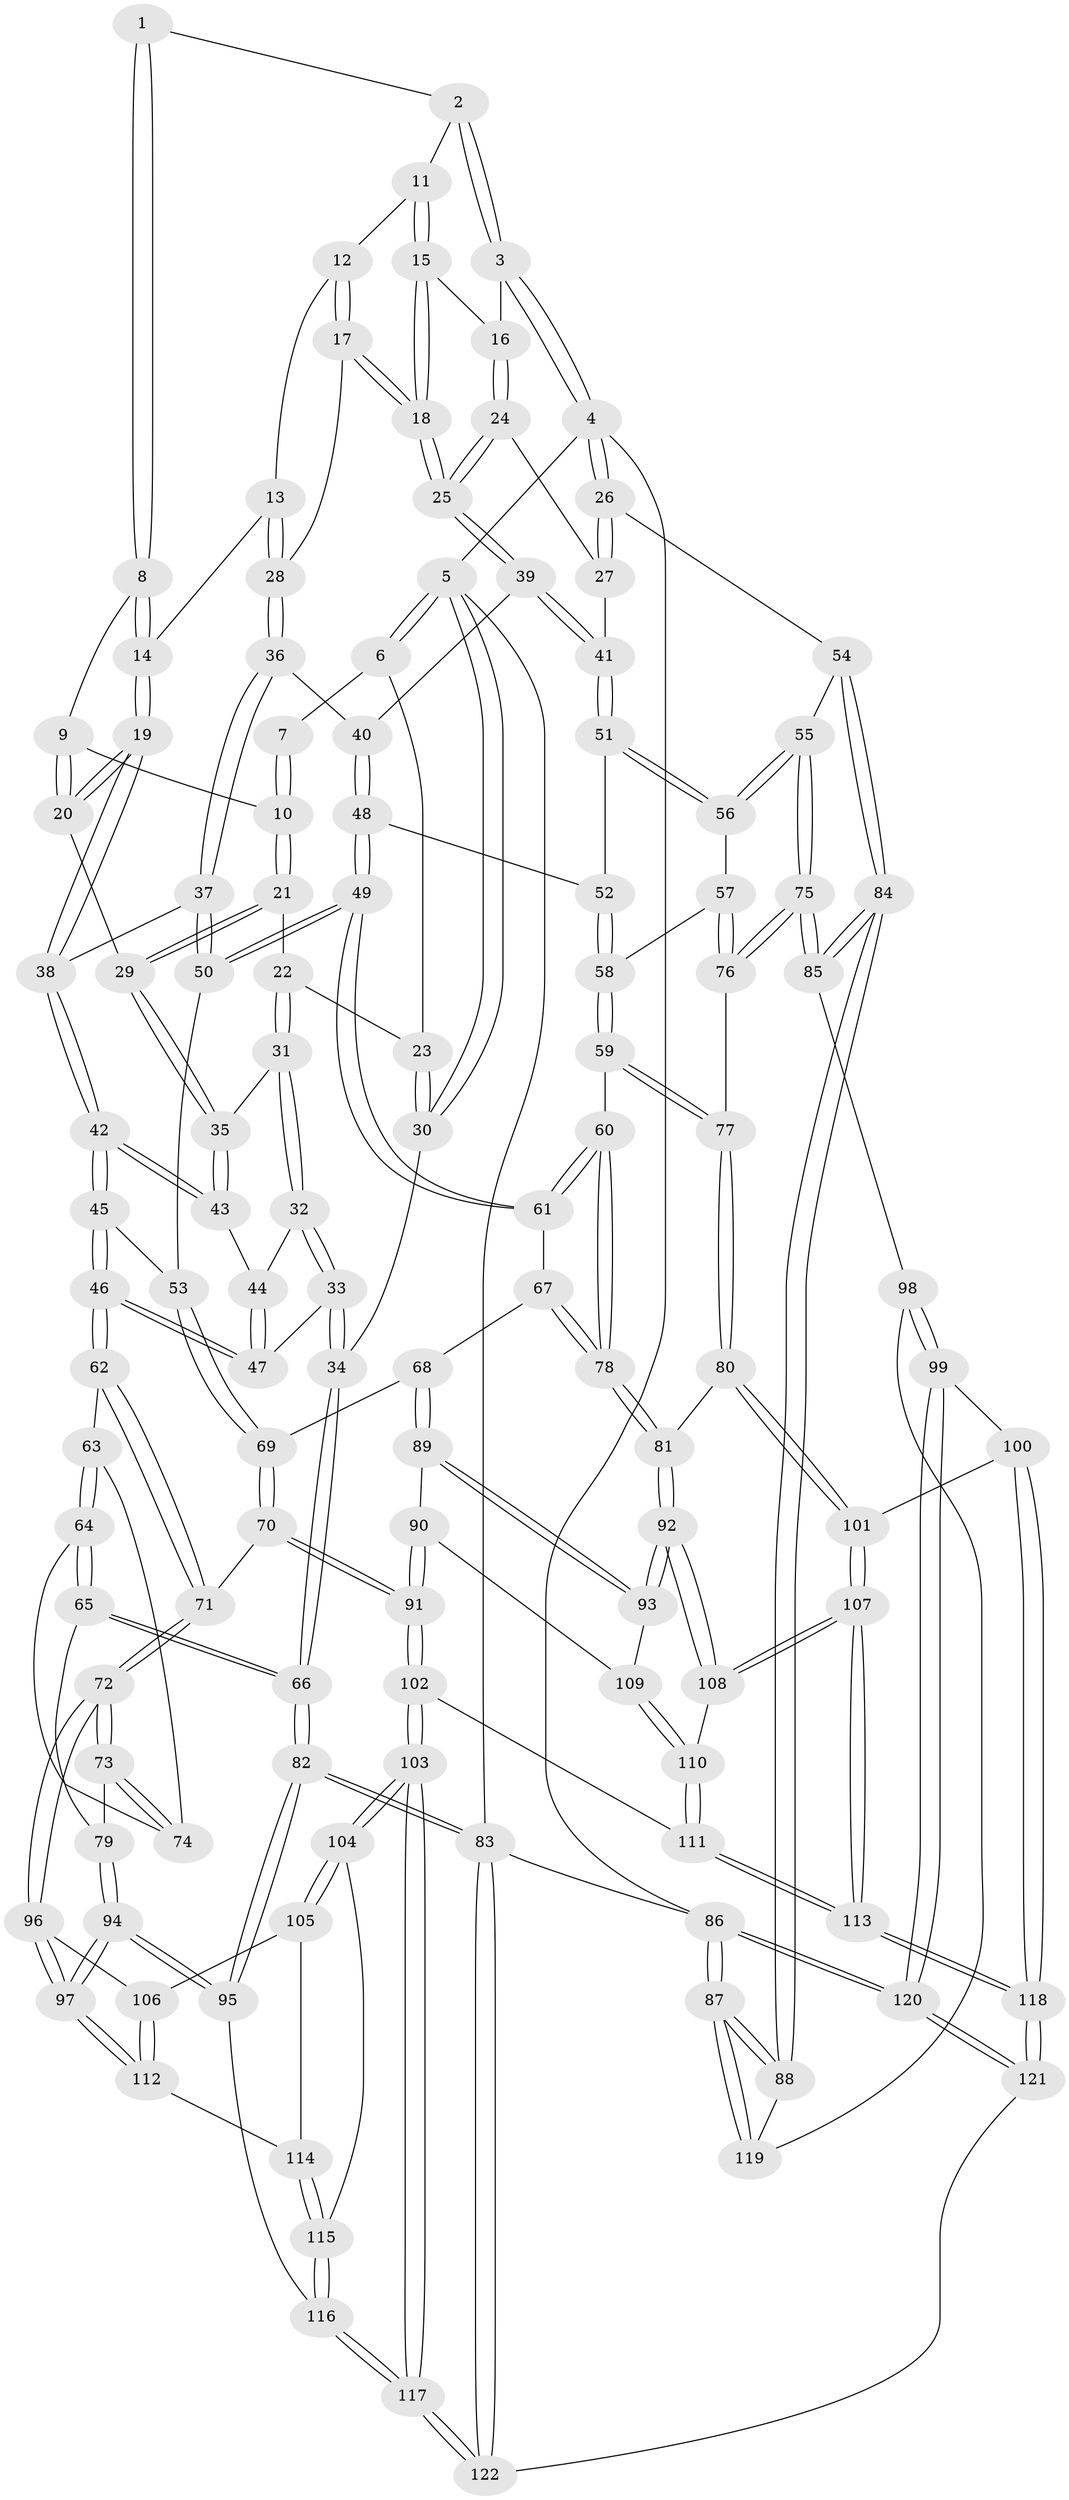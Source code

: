 // Generated by graph-tools (version 1.1) at 2025/17/03/09/25 04:17:21]
// undirected, 122 vertices, 302 edges
graph export_dot {
graph [start="1"]
  node [color=gray90,style=filled];
  1 [pos="+0.42943131575450577+0"];
  2 [pos="+0.5456623420303061+0"];
  3 [pos="+1+0"];
  4 [pos="+1+0"];
  5 [pos="+0+0"];
  6 [pos="+0+0"];
  7 [pos="+0.1383657311544667+0"];
  8 [pos="+0.3945506455584187+0"];
  9 [pos="+0.3230424856980738+0.06535212249242131"];
  10 [pos="+0.232866381235517+0.1314557111418344"];
  11 [pos="+0.5559437870721099+0"];
  12 [pos="+0.5660995774970984+0"];
  13 [pos="+0.5264111110461551+0.1500394279040707"];
  14 [pos="+0.42444179331090903+0.1755347219098265"];
  15 [pos="+0.7981803989271861+0.09114329738690445"];
  16 [pos="+0.8477483887659888+0.0808991561104521"];
  17 [pos="+0.6876918240115781+0.18385337633013654"];
  18 [pos="+0.6933654093721271+0.18601820133323368"];
  19 [pos="+0.3799417461179107+0.2544488674538788"];
  20 [pos="+0.35832463321388425+0.2459512471145456"];
  21 [pos="+0.22010669423835938+0.15823909923227816"];
  22 [pos="+0.13911467785285897+0.15654372502618735"];
  23 [pos="+0.10969255521860086+0.139412986384349"];
  24 [pos="+0.9080229679915974+0.17781567991906988"];
  25 [pos="+0.7278761754978804+0.2481020014193841"];
  26 [pos="+1+0.2658364728239481"];
  27 [pos="+0.9310139766191862+0.1964969591494272"];
  28 [pos="+0.5850233264802625+0.2115288734294666"];
  29 [pos="+0.2753432739961187+0.22844204144809546"];
  30 [pos="+0+0.3659572079616833"];
  31 [pos="+0.11917203951144928+0.30587336102158136"];
  32 [pos="+0.07429953605321478+0.3327708048786531"];
  33 [pos="+0+0.39926614982820546"];
  34 [pos="+0+0.41224351856818026"];
  35 [pos="+0.20477438406486262+0.3121081873413077"];
  36 [pos="+0.5339352938244295+0.30041416467832877"];
  37 [pos="+0.4427870007705145+0.3329449721974016"];
  38 [pos="+0.4140764519246884+0.31825360278575326"];
  39 [pos="+0.7441189390376287+0.3298823359715475"];
  40 [pos="+0.6329437229273238+0.356713052094849"];
  41 [pos="+0.7916400730646951+0.3739265465852033"];
  42 [pos="+0.2818557466928759+0.42926767734285776"];
  43 [pos="+0.2089779810935974+0.32314942376356254"];
  44 [pos="+0.17349716275748142+0.3903858776174028"];
  45 [pos="+0.25218288425565005+0.5127601830353521"];
  46 [pos="+0.24790859850034827+0.5163502652228821"];
  47 [pos="+0.1831724935388201+0.4794848476148489"];
  48 [pos="+0.5825518693010818+0.49927493730694633"];
  49 [pos="+0.5229697482560217+0.5178600403571533"];
  50 [pos="+0.49806620102081745+0.5013023475912235"];
  51 [pos="+0.8052025800624224+0.40136098287530564"];
  52 [pos="+0.6646959236787781+0.5144367025273905"];
  53 [pos="+0.41239046799553963+0.5265940550529857"];
  54 [pos="+1+0.46004320892683853"];
  55 [pos="+1+0.47540470184953537"];
  56 [pos="+0.9220178194510559+0.4810101876630035"];
  57 [pos="+0.8444839705005804+0.5883816468438131"];
  58 [pos="+0.718786860349658+0.6194912983726524"];
  59 [pos="+0.7078144475714114+0.640576002587383"];
  60 [pos="+0.6749373544124251+0.6630637428074619"];
  61 [pos="+0.5255303801687732+0.5716215099219862"];
  62 [pos="+0.24788694629623614+0.5164453962855365"];
  63 [pos="+0.12181199293201768+0.5675815669767666"];
  64 [pos="+0+0.5642783761338621"];
  65 [pos="+0+0.5453745657984584"];
  66 [pos="+0+0.49994524281321223"];
  67 [pos="+0.5127156507433477+0.6193565400871467"];
  68 [pos="+0.47186729397592414+0.6818023586731187"];
  69 [pos="+0.37477255019171984+0.6776832886964287"];
  70 [pos="+0.2902723351875585+0.7050437635541638"];
  71 [pos="+0.2533393959968245+0.6896538741291771"];
  72 [pos="+0.22791858326525202+0.7033787378491945"];
  73 [pos="+0.16687658372109435+0.6957123007277879"];
  74 [pos="+0.12130655998264898+0.6555684097864638"];
  75 [pos="+0.8985638287969164+0.7543759543341483"];
  76 [pos="+0.8628700434065859+0.7216665148878693"];
  77 [pos="+0.7782519758309627+0.7365970290628451"];
  78 [pos="+0.6373478685702827+0.7260949755154831"];
  79 [pos="+0.06702473311103886+0.738707565285601"];
  80 [pos="+0.7340360212509296+0.7998340151888667"];
  81 [pos="+0.6304313832223987+0.7620527323061106"];
  82 [pos="+0+0.952922050363058"];
  83 [pos="+0+1"];
  84 [pos="+1+0.7606293212908397"];
  85 [pos="+0.9084356265522853+0.7705999938069286"];
  86 [pos="+1+1"];
  87 [pos="+1+1"];
  88 [pos="+1+0.7960807718260083"];
  89 [pos="+0.493903720432391+0.739061659885616"];
  90 [pos="+0.37330301179769115+0.8090498342850415"];
  91 [pos="+0.3441833092379026+0.8018440300474429"];
  92 [pos="+0.5675307796965361+0.8114750822268496"];
  93 [pos="+0.5383247341734233+0.7888417456987873"];
  94 [pos="+0.02048691658999367+0.8576490580655337"];
  95 [pos="+0+0.8835225940215814"];
  96 [pos="+0.21560152661812082+0.7360881106987676"];
  97 [pos="+0.04218798189290547+0.8617187131589436"];
  98 [pos="+0.8590661334332191+0.9067180447865375"];
  99 [pos="+0.8549444248394418+0.9099963782583537"];
  100 [pos="+0.8092544709812316+0.897257671277836"];
  101 [pos="+0.7685294782233969+0.876632570396324"];
  102 [pos="+0.29046168603662526+0.9549500270281647"];
  103 [pos="+0.2829626299082584+0.9614958198117574"];
  104 [pos="+0.22938782490397466+0.907515609238352"];
  105 [pos="+0.21869971586318757+0.8874754184537929"];
  106 [pos="+0.20155751517495168+0.8347743659671814"];
  107 [pos="+0.5929768345664469+0.9423470719793251"];
  108 [pos="+0.5662141216331145+0.8330126251598772"];
  109 [pos="+0.4023954928651934+0.8306104486991169"];
  110 [pos="+0.4319946513749942+0.8740884238176978"];
  111 [pos="+0.42112335113328186+0.9345243461944819"];
  112 [pos="+0.05360117117730774+0.8667187163282197"];
  113 [pos="+0.5684719856233164+1"];
  114 [pos="+0.07192761940240261+0.8818659619928823"];
  115 [pos="+0.11152663308289607+0.9256488452607977"];
  116 [pos="+0.1383079921944446+1"];
  117 [pos="+0.22584402177497237+1"];
  118 [pos="+0.5802976224218481+1"];
  119 [pos="+0.8815879087482652+0.9088165446336629"];
  120 [pos="+0.8658053686349618+1"];
  121 [pos="+0.5832513684506019+1"];
  122 [pos="+0.2231291738595723+1"];
  1 -- 2;
  1 -- 8;
  1 -- 8;
  2 -- 3;
  2 -- 3;
  2 -- 11;
  3 -- 4;
  3 -- 4;
  3 -- 16;
  4 -- 5;
  4 -- 26;
  4 -- 26;
  4 -- 86;
  5 -- 6;
  5 -- 6;
  5 -- 30;
  5 -- 30;
  5 -- 83;
  6 -- 7;
  6 -- 23;
  7 -- 10;
  7 -- 10;
  8 -- 9;
  8 -- 14;
  8 -- 14;
  9 -- 10;
  9 -- 20;
  9 -- 20;
  10 -- 21;
  10 -- 21;
  11 -- 12;
  11 -- 15;
  11 -- 15;
  12 -- 13;
  12 -- 17;
  12 -- 17;
  13 -- 14;
  13 -- 28;
  13 -- 28;
  14 -- 19;
  14 -- 19;
  15 -- 16;
  15 -- 18;
  15 -- 18;
  16 -- 24;
  16 -- 24;
  17 -- 18;
  17 -- 18;
  17 -- 28;
  18 -- 25;
  18 -- 25;
  19 -- 20;
  19 -- 20;
  19 -- 38;
  19 -- 38;
  20 -- 29;
  21 -- 22;
  21 -- 29;
  21 -- 29;
  22 -- 23;
  22 -- 31;
  22 -- 31;
  23 -- 30;
  23 -- 30;
  24 -- 25;
  24 -- 25;
  24 -- 27;
  25 -- 39;
  25 -- 39;
  26 -- 27;
  26 -- 27;
  26 -- 54;
  27 -- 41;
  28 -- 36;
  28 -- 36;
  29 -- 35;
  29 -- 35;
  30 -- 34;
  31 -- 32;
  31 -- 32;
  31 -- 35;
  32 -- 33;
  32 -- 33;
  32 -- 44;
  33 -- 34;
  33 -- 34;
  33 -- 47;
  34 -- 66;
  34 -- 66;
  35 -- 43;
  35 -- 43;
  36 -- 37;
  36 -- 37;
  36 -- 40;
  37 -- 38;
  37 -- 50;
  37 -- 50;
  38 -- 42;
  38 -- 42;
  39 -- 40;
  39 -- 41;
  39 -- 41;
  40 -- 48;
  40 -- 48;
  41 -- 51;
  41 -- 51;
  42 -- 43;
  42 -- 43;
  42 -- 45;
  42 -- 45;
  43 -- 44;
  44 -- 47;
  44 -- 47;
  45 -- 46;
  45 -- 46;
  45 -- 53;
  46 -- 47;
  46 -- 47;
  46 -- 62;
  46 -- 62;
  48 -- 49;
  48 -- 49;
  48 -- 52;
  49 -- 50;
  49 -- 50;
  49 -- 61;
  49 -- 61;
  50 -- 53;
  51 -- 52;
  51 -- 56;
  51 -- 56;
  52 -- 58;
  52 -- 58;
  53 -- 69;
  53 -- 69;
  54 -- 55;
  54 -- 84;
  54 -- 84;
  55 -- 56;
  55 -- 56;
  55 -- 75;
  55 -- 75;
  56 -- 57;
  57 -- 58;
  57 -- 76;
  57 -- 76;
  58 -- 59;
  58 -- 59;
  59 -- 60;
  59 -- 77;
  59 -- 77;
  60 -- 61;
  60 -- 61;
  60 -- 78;
  60 -- 78;
  61 -- 67;
  62 -- 63;
  62 -- 71;
  62 -- 71;
  63 -- 64;
  63 -- 64;
  63 -- 74;
  64 -- 65;
  64 -- 65;
  64 -- 74;
  65 -- 66;
  65 -- 66;
  65 -- 79;
  66 -- 82;
  66 -- 82;
  67 -- 68;
  67 -- 78;
  67 -- 78;
  68 -- 69;
  68 -- 89;
  68 -- 89;
  69 -- 70;
  69 -- 70;
  70 -- 71;
  70 -- 91;
  70 -- 91;
  71 -- 72;
  71 -- 72;
  72 -- 73;
  72 -- 73;
  72 -- 96;
  72 -- 96;
  73 -- 74;
  73 -- 74;
  73 -- 79;
  75 -- 76;
  75 -- 76;
  75 -- 85;
  75 -- 85;
  76 -- 77;
  77 -- 80;
  77 -- 80;
  78 -- 81;
  78 -- 81;
  79 -- 94;
  79 -- 94;
  80 -- 81;
  80 -- 101;
  80 -- 101;
  81 -- 92;
  81 -- 92;
  82 -- 83;
  82 -- 83;
  82 -- 95;
  82 -- 95;
  83 -- 122;
  83 -- 122;
  83 -- 86;
  84 -- 85;
  84 -- 85;
  84 -- 88;
  84 -- 88;
  85 -- 98;
  86 -- 87;
  86 -- 87;
  86 -- 120;
  86 -- 120;
  87 -- 88;
  87 -- 88;
  87 -- 119;
  87 -- 119;
  88 -- 119;
  89 -- 90;
  89 -- 93;
  89 -- 93;
  90 -- 91;
  90 -- 91;
  90 -- 109;
  91 -- 102;
  91 -- 102;
  92 -- 93;
  92 -- 93;
  92 -- 108;
  92 -- 108;
  93 -- 109;
  94 -- 95;
  94 -- 95;
  94 -- 97;
  94 -- 97;
  95 -- 116;
  96 -- 97;
  96 -- 97;
  96 -- 106;
  97 -- 112;
  97 -- 112;
  98 -- 99;
  98 -- 99;
  98 -- 119;
  99 -- 100;
  99 -- 120;
  99 -- 120;
  100 -- 101;
  100 -- 118;
  100 -- 118;
  101 -- 107;
  101 -- 107;
  102 -- 103;
  102 -- 103;
  102 -- 111;
  103 -- 104;
  103 -- 104;
  103 -- 117;
  103 -- 117;
  104 -- 105;
  104 -- 105;
  104 -- 115;
  105 -- 106;
  105 -- 114;
  106 -- 112;
  106 -- 112;
  107 -- 108;
  107 -- 108;
  107 -- 113;
  107 -- 113;
  108 -- 110;
  109 -- 110;
  109 -- 110;
  110 -- 111;
  110 -- 111;
  111 -- 113;
  111 -- 113;
  112 -- 114;
  113 -- 118;
  113 -- 118;
  114 -- 115;
  114 -- 115;
  115 -- 116;
  115 -- 116;
  116 -- 117;
  116 -- 117;
  117 -- 122;
  117 -- 122;
  118 -- 121;
  118 -- 121;
  120 -- 121;
  120 -- 121;
  121 -- 122;
}
